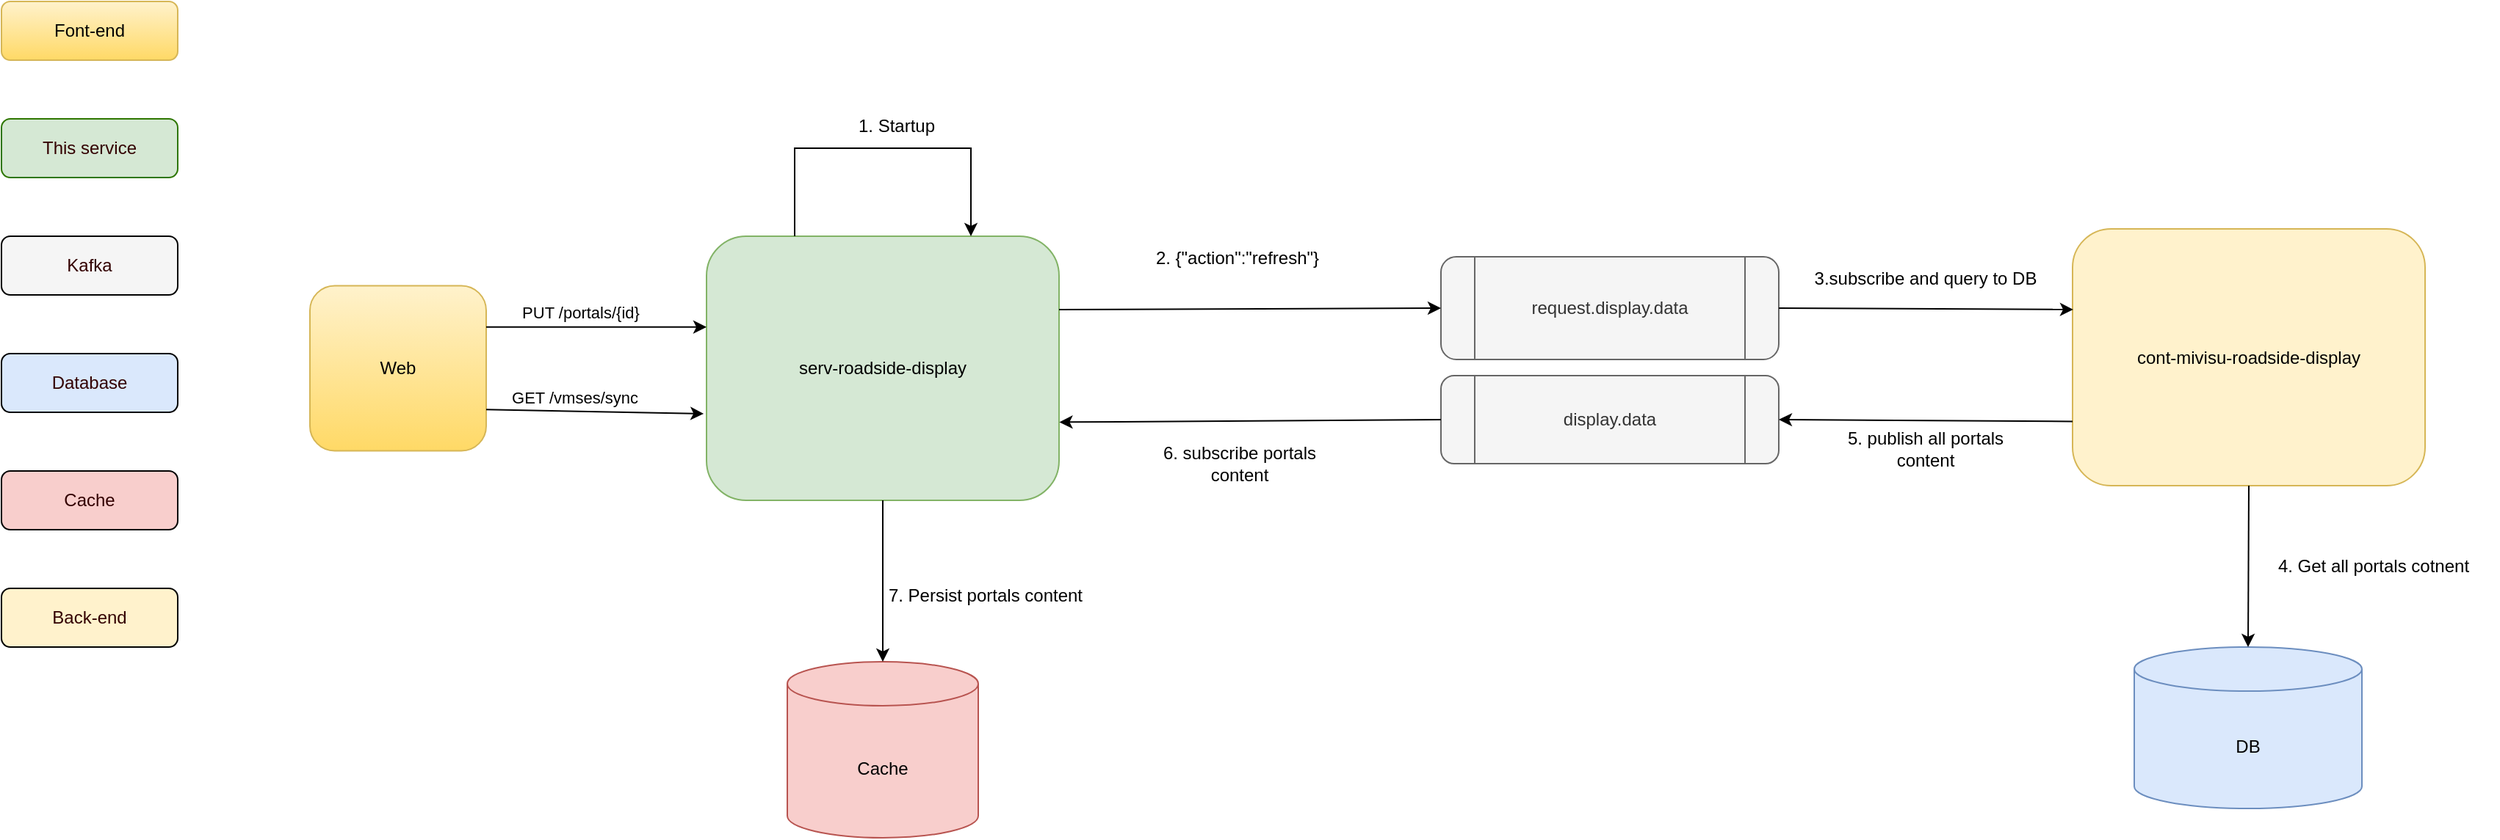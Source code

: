 <mxfile version="17.1.2" type="github">
  <diagram id="DnbhR2K2W4CcFcV9RVQh" name="Page-1">
    <mxGraphModel dx="2270" dy="802" grid="1" gridSize="10" guides="1" tooltips="1" connect="1" arrows="1" fold="1" page="1" pageScale="1" pageWidth="850" pageHeight="1100" math="0" shadow="0">
      <root>
        <mxCell id="0" />
        <mxCell id="1" parent="0" />
        <mxCell id="gIGMceVWZgITcPvzfIXv-48" value="serv-roadside-display" style="rounded=1;whiteSpace=wrap;html=1;fillColor=#d5e8d4;strokeColor=#82b366;" vertex="1" parent="1">
          <mxGeometry x="-280" y="680" width="240" height="180" as="geometry" />
        </mxCell>
        <mxCell id="gIGMceVWZgITcPvzfIXv-49" value="cont-mivisu-roadside-display" style="rounded=1;whiteSpace=wrap;html=1;fillColor=#fff2cc;strokeColor=#d6b656;" vertex="1" parent="1">
          <mxGeometry x="650" y="675" width="240" height="175" as="geometry" />
        </mxCell>
        <mxCell id="gIGMceVWZgITcPvzfIXv-50" value="request.display.data" style="shape=process;whiteSpace=wrap;html=1;backgroundOutline=1;rounded=1;fillColor=#f5f5f5;fontColor=#333333;strokeColor=#666666;" vertex="1" parent="1">
          <mxGeometry x="220" y="694" width="230" height="70" as="geometry" />
        </mxCell>
        <mxCell id="gIGMceVWZgITcPvzfIXv-51" value="display.data" style="shape=process;whiteSpace=wrap;html=1;backgroundOutline=1;rounded=1;fillColor=#f5f5f5;fontColor=#333333;strokeColor=#666666;" vertex="1" parent="1">
          <mxGeometry x="220" y="775" width="230" height="60" as="geometry" />
        </mxCell>
        <mxCell id="gIGMceVWZgITcPvzfIXv-52" value="" style="endArrow=classic;html=1;rounded=0;exitX=0.25;exitY=0;exitDx=0;exitDy=0;entryX=0.75;entryY=0;entryDx=0;entryDy=0;" edge="1" parent="1" source="gIGMceVWZgITcPvzfIXv-48" target="gIGMceVWZgITcPvzfIXv-48">
          <mxGeometry width="50" height="50" relative="1" as="geometry">
            <mxPoint x="-230" y="660" as="sourcePoint" />
            <mxPoint x="-102.5" y="660" as="targetPoint" />
            <Array as="points">
              <mxPoint x="-220" y="620" />
              <mxPoint x="-100" y="620" />
            </Array>
          </mxGeometry>
        </mxCell>
        <mxCell id="gIGMceVWZgITcPvzfIXv-53" value="1. Startup" style="text;html=1;align=center;verticalAlign=middle;whiteSpace=wrap;rounded=0;" vertex="1" parent="1">
          <mxGeometry x="-192.5" y="590" width="82.5" height="30" as="geometry" />
        </mxCell>
        <mxCell id="gIGMceVWZgITcPvzfIXv-54" value="" style="endArrow=classic;html=1;rounded=0;entryX=0;entryY=0.5;entryDx=0;entryDy=0;" edge="1" parent="1" target="gIGMceVWZgITcPvzfIXv-50">
          <mxGeometry width="50" height="50" relative="1" as="geometry">
            <mxPoint x="-40" y="730" as="sourcePoint" />
            <mxPoint x="210" y="710" as="targetPoint" />
          </mxGeometry>
        </mxCell>
        <mxCell id="gIGMceVWZgITcPvzfIXv-55" value="2. {&quot;action&quot;:&quot;refresh&quot;}" style="text;html=1;align=center;verticalAlign=middle;whiteSpace=wrap;rounded=0;" vertex="1" parent="1">
          <mxGeometry x="10" y="680" width="142.5" height="30" as="geometry" />
        </mxCell>
        <mxCell id="gIGMceVWZgITcPvzfIXv-56" value="" style="endArrow=classic;html=1;rounded=0;entryX=0.002;entryY=0.314;entryDx=0;entryDy=0;entryPerimeter=0;exitX=1;exitY=0.5;exitDx=0;exitDy=0;" edge="1" parent="1" source="gIGMceVWZgITcPvzfIXv-50" target="gIGMceVWZgITcPvzfIXv-49">
          <mxGeometry width="50" height="50" relative="1" as="geometry">
            <mxPoint x="440" y="710" as="sourcePoint" />
            <mxPoint x="490" y="660" as="targetPoint" />
          </mxGeometry>
        </mxCell>
        <mxCell id="gIGMceVWZgITcPvzfIXv-57" value="3.subscribe and query to DB" style="text;html=1;strokeColor=none;fillColor=none;align=center;verticalAlign=middle;whiteSpace=wrap;rounded=0;" vertex="1" parent="1">
          <mxGeometry x="470" y="694" width="160" height="30" as="geometry" />
        </mxCell>
        <mxCell id="gIGMceVWZgITcPvzfIXv-58" value="DB" style="shape=cylinder3;whiteSpace=wrap;html=1;boundedLbl=1;backgroundOutline=1;size=15;fillColor=#dae8fc;strokeColor=#6c8ebf;" vertex="1" parent="1">
          <mxGeometry x="692" y="960" width="155" height="110" as="geometry" />
        </mxCell>
        <mxCell id="gIGMceVWZgITcPvzfIXv-59" value="" style="endArrow=classic;html=1;rounded=0;exitX=0.5;exitY=1;exitDx=0;exitDy=0;entryX=0.5;entryY=0;entryDx=0;entryDy=0;entryPerimeter=0;" edge="1" parent="1" source="gIGMceVWZgITcPvzfIXv-49" target="gIGMceVWZgITcPvzfIXv-58">
          <mxGeometry width="50" height="50" relative="1" as="geometry">
            <mxPoint x="790" y="970" as="sourcePoint" />
            <mxPoint x="840" y="920" as="targetPoint" />
          </mxGeometry>
        </mxCell>
        <mxCell id="gIGMceVWZgITcPvzfIXv-60" value="4. Get all portals cotnent" style="text;html=1;strokeColor=none;fillColor=none;align=center;verticalAlign=middle;whiteSpace=wrap;rounded=0;" vertex="1" parent="1">
          <mxGeometry x="770" y="890" width="170" height="30" as="geometry" />
        </mxCell>
        <mxCell id="gIGMceVWZgITcPvzfIXv-61" value="" style="endArrow=classic;html=1;rounded=0;exitX=0;exitY=0.75;exitDx=0;exitDy=0;entryX=1;entryY=0.5;entryDx=0;entryDy=0;" edge="1" parent="1" source="gIGMceVWZgITcPvzfIXv-49" target="gIGMceVWZgITcPvzfIXv-51">
          <mxGeometry width="50" height="50" relative="1" as="geometry">
            <mxPoint x="460" y="620" as="sourcePoint" />
            <mxPoint x="510" y="570" as="targetPoint" />
          </mxGeometry>
        </mxCell>
        <mxCell id="gIGMceVWZgITcPvzfIXv-62" value="5. publish all portals content" style="text;html=1;strokeColor=none;fillColor=none;align=center;verticalAlign=middle;whiteSpace=wrap;rounded=0;" vertex="1" parent="1">
          <mxGeometry x="480" y="810" width="140" height="30" as="geometry" />
        </mxCell>
        <mxCell id="gIGMceVWZgITcPvzfIXv-63" value="" style="endArrow=classic;html=1;rounded=0;exitX=0;exitY=0.5;exitDx=0;exitDy=0;entryX=1.001;entryY=0.704;entryDx=0;entryDy=0;entryPerimeter=0;" edge="1" parent="1" source="gIGMceVWZgITcPvzfIXv-51" target="gIGMceVWZgITcPvzfIXv-48">
          <mxGeometry width="50" height="50" relative="1" as="geometry">
            <mxPoint x="270" y="460" as="sourcePoint" />
            <mxPoint x="320" y="410" as="targetPoint" />
          </mxGeometry>
        </mxCell>
        <mxCell id="gIGMceVWZgITcPvzfIXv-64" value="Cache" style="shape=cylinder3;whiteSpace=wrap;html=1;boundedLbl=1;backgroundOutline=1;size=15;fillColor=#f8cecc;strokeColor=#b85450;" vertex="1" parent="1">
          <mxGeometry x="-225" y="970" width="130" height="120" as="geometry" />
        </mxCell>
        <mxCell id="gIGMceVWZgITcPvzfIXv-65" value="6. subscribe portals content" style="text;html=1;strokeColor=none;fillColor=none;align=center;verticalAlign=middle;whiteSpace=wrap;rounded=0;" vertex="1" parent="1">
          <mxGeometry x="12.5" y="820" width="140" height="30" as="geometry" />
        </mxCell>
        <mxCell id="gIGMceVWZgITcPvzfIXv-66" value="" style="endArrow=classic;html=1;rounded=0;exitX=0.5;exitY=1;exitDx=0;exitDy=0;" edge="1" parent="1" source="gIGMceVWZgITcPvzfIXv-48" target="gIGMceVWZgITcPvzfIXv-64">
          <mxGeometry width="50" height="50" relative="1" as="geometry">
            <mxPoint x="150" y="610" as="sourcePoint" />
            <mxPoint x="200" y="560" as="targetPoint" />
          </mxGeometry>
        </mxCell>
        <mxCell id="gIGMceVWZgITcPvzfIXv-67" value="7. Persist portals content" style="text;html=1;strokeColor=none;fillColor=none;align=center;verticalAlign=middle;whiteSpace=wrap;rounded=0;" vertex="1" parent="1">
          <mxGeometry x="-160" y="910" width="140" height="30" as="geometry" />
        </mxCell>
        <mxCell id="gIGMceVWZgITcPvzfIXv-68" value="Web" style="rounded=1;whiteSpace=wrap;html=1;fillColor=#fff2cc;strokeColor=#d6b656;gradientColor=#ffd966;" vertex="1" parent="1">
          <mxGeometry x="-550" y="713.75" width="120" height="112.5" as="geometry" />
        </mxCell>
        <mxCell id="gIGMceVWZgITcPvzfIXv-69" value="PUT /portals/{id}" style="edgeLabel;resizable=0;html=1;align=center;verticalAlign=middle;fillColor=none;" connectable="0" vertex="1" parent="1">
          <mxGeometry x="-380" y="775" as="geometry">
            <mxPoint x="14" y="-43" as="offset" />
          </mxGeometry>
        </mxCell>
        <mxCell id="gIGMceVWZgITcPvzfIXv-70" value="GET /vmses/sync" style="edgeLabel;resizable=0;html=1;align=center;verticalAlign=middle;fillColor=none;" connectable="0" vertex="1" parent="1">
          <mxGeometry x="-370" y="790" as="geometry" />
        </mxCell>
        <mxCell id="gIGMceVWZgITcPvzfIXv-71" value="" style="endArrow=classic;html=1;rounded=0;exitX=1;exitY=0.75;exitDx=0;exitDy=0;entryX=-0.008;entryY=0.672;entryDx=0;entryDy=0;entryPerimeter=0;" edge="1" parent="1" source="gIGMceVWZgITcPvzfIXv-68" target="gIGMceVWZgITcPvzfIXv-48">
          <mxGeometry width="50" height="50" relative="1" as="geometry">
            <mxPoint x="-420" y="800" as="sourcePoint" />
            <mxPoint x="-340" y="810" as="targetPoint" />
          </mxGeometry>
        </mxCell>
        <mxCell id="gIGMceVWZgITcPvzfIXv-72" value="" style="endArrow=classic;html=1;rounded=0;exitX=1;exitY=0.25;exitDx=0;exitDy=0;entryX=0;entryY=0.344;entryDx=0;entryDy=0;entryPerimeter=0;" edge="1" parent="1" source="gIGMceVWZgITcPvzfIXv-68" target="gIGMceVWZgITcPvzfIXv-48">
          <mxGeometry width="50" height="50" relative="1" as="geometry">
            <mxPoint x="-380" y="700" as="sourcePoint" />
            <mxPoint x="-320" y="730" as="targetPoint" />
          </mxGeometry>
        </mxCell>
        <mxCell id="gIGMceVWZgITcPvzfIXv-73" value="Font-end" style="rounded=1;whiteSpace=wrap;html=1;fillColor=#fff2cc;gradientColor=#ffd966;strokeColor=#d6b656;" vertex="1" parent="1">
          <mxGeometry x="-760" y="520" width="120" height="40" as="geometry" />
        </mxCell>
        <mxCell id="gIGMceVWZgITcPvzfIXv-74" value="&lt;font color=&quot;#330000&quot;&gt;This service&lt;/font&gt;" style="rounded=1;whiteSpace=wrap;html=1;fillColor=#D5E8D4;strokeColor=#2D7600;fontColor=#ffffff;" vertex="1" parent="1">
          <mxGeometry x="-760" y="600" width="120" height="40" as="geometry" />
        </mxCell>
        <mxCell id="gIGMceVWZgITcPvzfIXv-75" value="&lt;font color=&quot;#330000&quot;&gt;Kafka&lt;/font&gt;" style="rounded=1;whiteSpace=wrap;html=1;fillColor=#F5F5F5;" vertex="1" parent="1">
          <mxGeometry x="-760" y="680" width="120" height="40" as="geometry" />
        </mxCell>
        <mxCell id="gIGMceVWZgITcPvzfIXv-76" value="&lt;font color=&quot;#330000&quot;&gt;Database&lt;/font&gt;" style="rounded=1;whiteSpace=wrap;html=1;fillColor=#DAE8FC;" vertex="1" parent="1">
          <mxGeometry x="-760" y="760" width="120" height="40" as="geometry" />
        </mxCell>
        <mxCell id="gIGMceVWZgITcPvzfIXv-77" value="&lt;font color=&quot;#330000&quot;&gt;Cache&lt;/font&gt;" style="rounded=1;whiteSpace=wrap;html=1;fillColor=#F8CECC;" vertex="1" parent="1">
          <mxGeometry x="-760" y="840" width="120" height="40" as="geometry" />
        </mxCell>
        <mxCell id="gIGMceVWZgITcPvzfIXv-79" value="&lt;font color=&quot;#330000&quot;&gt;Back-end&lt;/font&gt;" style="rounded=1;whiteSpace=wrap;html=1;fillColor=#FFF2CC;" vertex="1" parent="1">
          <mxGeometry x="-760" y="920" width="120" height="40" as="geometry" />
        </mxCell>
      </root>
    </mxGraphModel>
  </diagram>
</mxfile>

